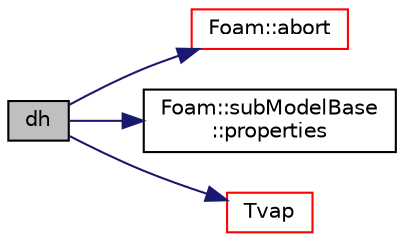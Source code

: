 digraph "dh"
{
  bgcolor="transparent";
  edge [fontname="Helvetica",fontsize="10",labelfontname="Helvetica",labelfontsize="10"];
  node [fontname="Helvetica",fontsize="10",shape=record];
  rankdir="LR";
  Node1 [label="dh",height=0.2,width=0.4,color="black", fillcolor="grey75", style="filled", fontcolor="black"];
  Node1 -> Node2 [color="midnightblue",fontsize="10",style="solid",fontname="Helvetica"];
  Node2 [label="Foam::abort",height=0.2,width=0.4,color="red",URL="$a10758.html#a447107a607d03e417307c203fa5fb44b"];
  Node1 -> Node3 [color="midnightblue",fontsize="10",style="solid",fontname="Helvetica"];
  Node3 [label="Foam::subModelBase\l::properties",height=0.2,width=0.4,color="black",URL="$a02477.html#a891c4222eb9f3fe01c00541f97c5822c",tooltip="Return const access to the properties dictionary. "];
  Node1 -> Node4 [color="midnightblue",fontsize="10",style="solid",fontname="Helvetica"];
  Node4 [label="Tvap",height=0.2,width=0.4,color="red",URL="$a01357.html#a3ea72cb34ae15d6af1cbf25e211eb46a",tooltip="Return vapourisation temperature. "];
}
